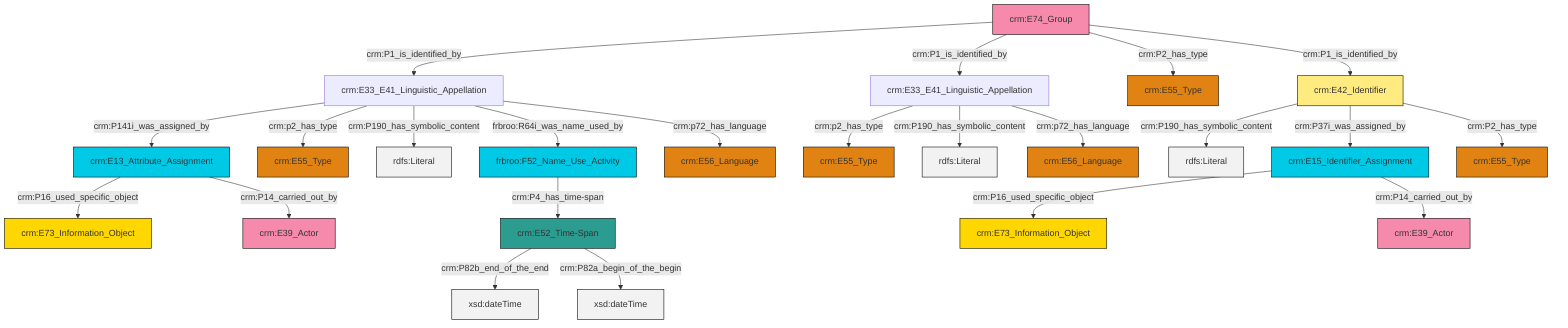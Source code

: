 graph TD
classDef Literal fill:#f2f2f2,stroke:#000000;
classDef CRM_Entity fill:#FFFFFF,stroke:#000000;
classDef Temporal_Entity fill:#00C9E6, stroke:#000000;
classDef Type fill:#E18312, stroke:#000000;
classDef Time-Span fill:#2C9C91, stroke:#000000;
classDef Appellation fill:#FFEB7F, stroke:#000000;
classDef Place fill:#008836, stroke:#000000;
classDef Persistent_Item fill:#B266B2, stroke:#000000;
classDef Conceptual_Object fill:#FFD700, stroke:#000000;
classDef Physical_Thing fill:#D2B48C, stroke:#000000;
classDef Actor fill:#f58aad, stroke:#000000;
classDef PC_Classes fill:#4ce600, stroke:#000000;
classDef Multi fill:#cccccc,stroke:#000000;

2["crm:E52_Time-Span"]:::Time-Span -->|crm:P82b_end_of_the_end| 3[xsd:dateTime]:::Literal
6["crm:E74_Group"]:::Actor -->|crm:P1_is_identified_by| 7["crm:E33_E41_Linguistic_Appellation"]:::Default
8["crm:E15_Identifier_Assignment"]:::Temporal_Entity -->|crm:P16_used_specific_object| 9["crm:E73_Information_Object"]:::Conceptual_Object
10["crm:E33_E41_Linguistic_Appellation"]:::Default -->|crm:p2_has_type| 4["crm:E55_Type"]:::Type
11["frbroo:F52_Name_Use_Activity"]:::Temporal_Entity -->|crm:P4_has_time-span| 2["crm:E52_Time-Span"]:::Time-Span
12["crm:E13_Attribute_Assignment"]:::Temporal_Entity -->|crm:P16_used_specific_object| 13["crm:E73_Information_Object"]:::Conceptual_Object
7["crm:E33_E41_Linguistic_Appellation"]:::Default -->|crm:P141i_was_assigned_by| 12["crm:E13_Attribute_Assignment"]:::Temporal_Entity
8["crm:E15_Identifier_Assignment"]:::Temporal_Entity -->|crm:P14_carried_out_by| 15["crm:E39_Actor"]:::Actor
16["crm:E42_Identifier"]:::Appellation -->|crm:P190_has_symbolic_content| 17[rdfs:Literal]:::Literal
10["crm:E33_E41_Linguistic_Appellation"]:::Default -->|crm:P190_has_symbolic_content| 21[rdfs:Literal]:::Literal
7["crm:E33_E41_Linguistic_Appellation"]:::Default -->|crm:p2_has_type| 23["crm:E55_Type"]:::Type
16["crm:E42_Identifier"]:::Appellation -->|crm:P37i_was_assigned_by| 8["crm:E15_Identifier_Assignment"]:::Temporal_Entity
6["crm:E74_Group"]:::Actor -->|crm:P1_is_identified_by| 10["crm:E33_E41_Linguistic_Appellation"]:::Default
10["crm:E33_E41_Linguistic_Appellation"]:::Default -->|crm:p72_has_language| 28["crm:E56_Language"]:::Type
2["crm:E52_Time-Span"]:::Time-Span -->|crm:P82a_begin_of_the_begin| 30[xsd:dateTime]:::Literal
6["crm:E74_Group"]:::Actor -->|crm:P2_has_type| 31["crm:E55_Type"]:::Type
7["crm:E33_E41_Linguistic_Appellation"]:::Default -->|crm:P190_has_symbolic_content| 32[rdfs:Literal]:::Literal
12["crm:E13_Attribute_Assignment"]:::Temporal_Entity -->|crm:P14_carried_out_by| 0["crm:E39_Actor"]:::Actor
16["crm:E42_Identifier"]:::Appellation -->|crm:P2_has_type| 37["crm:E55_Type"]:::Type
7["crm:E33_E41_Linguistic_Appellation"]:::Default -->|frbroo:R64i_was_name_used_by| 11["frbroo:F52_Name_Use_Activity"]:::Temporal_Entity
6["crm:E74_Group"]:::Actor -->|crm:P1_is_identified_by| 16["crm:E42_Identifier"]:::Appellation
7["crm:E33_E41_Linguistic_Appellation"]:::Default -->|crm:p72_has_language| 25["crm:E56_Language"]:::Type